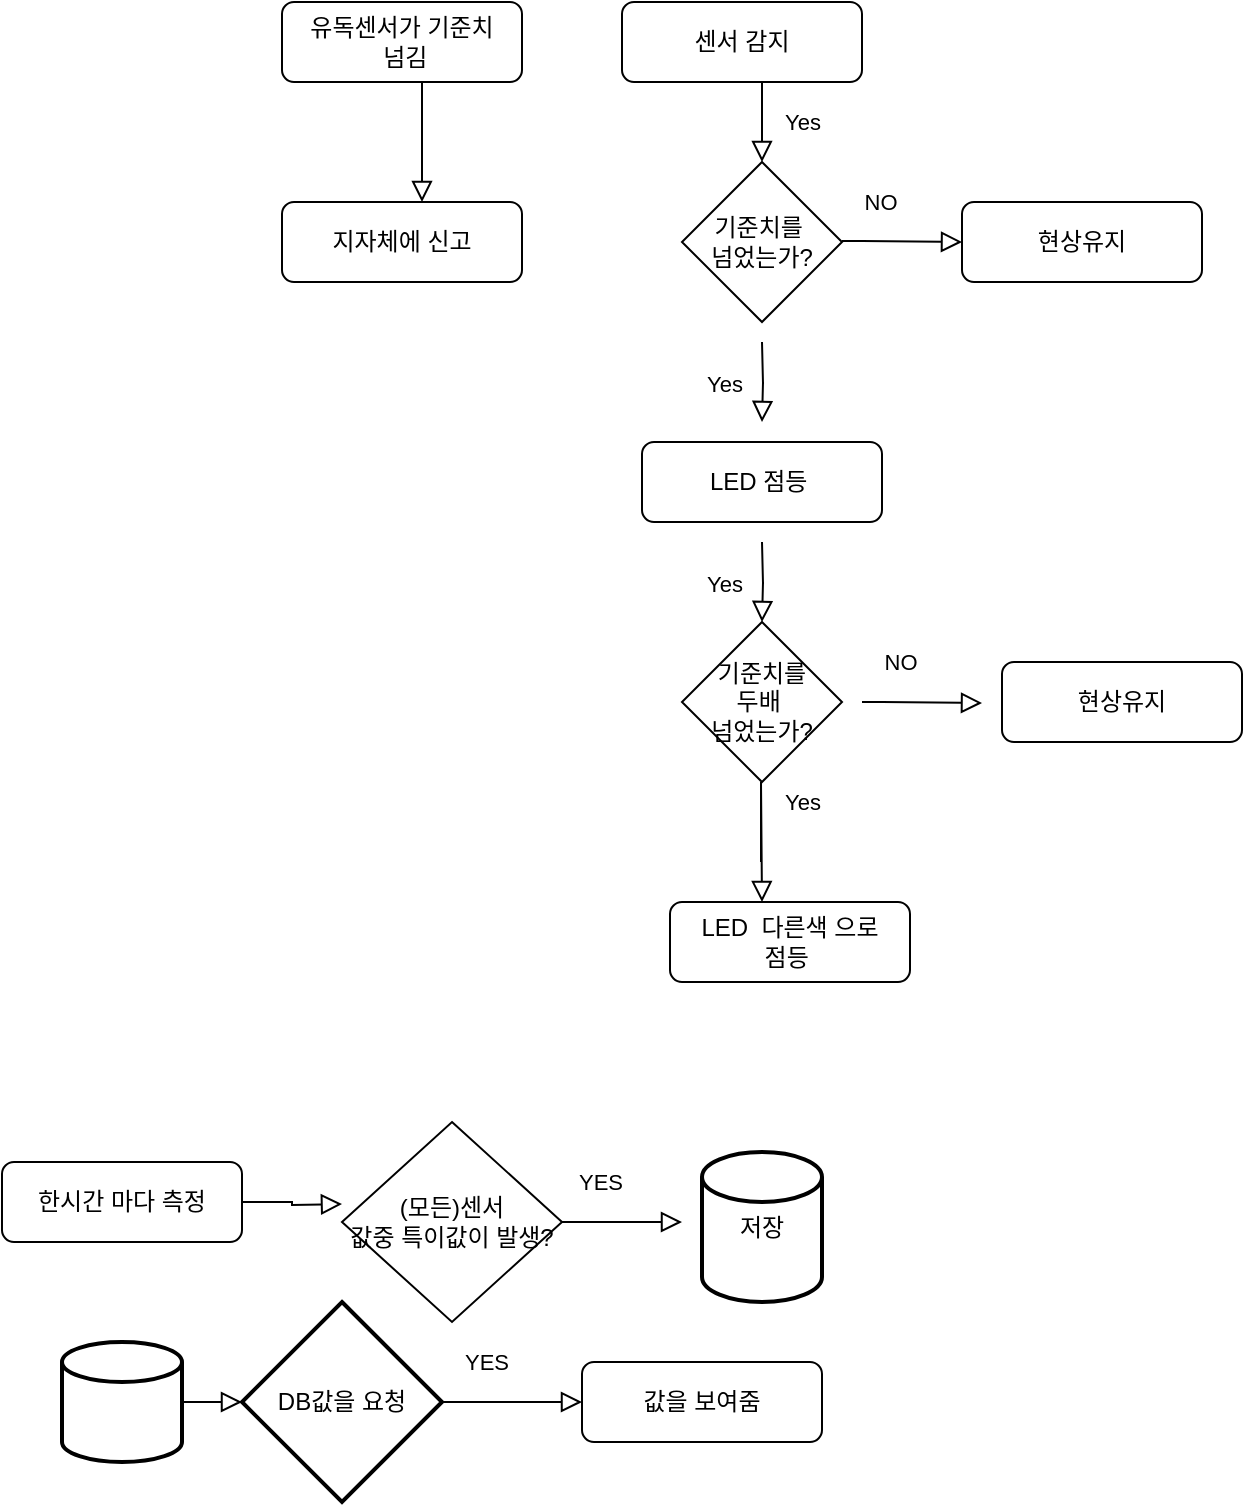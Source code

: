 <mxfile version="21.6.2" type="github">
  <diagram id="C5RBs43oDa-KdzZeNtuy" name="Page-1">
    <mxGraphModel dx="1434" dy="834" grid="1" gridSize="10" guides="1" tooltips="1" connect="1" arrows="1" fold="1" page="1" pageScale="1" pageWidth="827" pageHeight="1169" math="0" shadow="0">
      <root>
        <mxCell id="WIyWlLk6GJQsqaUBKTNV-0" />
        <mxCell id="WIyWlLk6GJQsqaUBKTNV-1" parent="WIyWlLk6GJQsqaUBKTNV-0" />
        <mxCell id="WIyWlLk6GJQsqaUBKTNV-2" value="" style="rounded=0;html=1;jettySize=auto;orthogonalLoop=1;fontSize=11;endArrow=block;endFill=0;endSize=8;strokeWidth=1;shadow=0;labelBackgroundColor=none;edgeStyle=orthogonalEdgeStyle;" parent="WIyWlLk6GJQsqaUBKTNV-1" source="WIyWlLk6GJQsqaUBKTNV-3" edge="1">
          <mxGeometry relative="1" as="geometry">
            <mxPoint x="230" y="180" as="targetPoint" />
            <Array as="points">
              <mxPoint x="230" y="150" />
              <mxPoint x="230" y="150" />
            </Array>
          </mxGeometry>
        </mxCell>
        <mxCell id="WIyWlLk6GJQsqaUBKTNV-3" value="유독센서가 기준치&lt;br&gt;&amp;nbsp;넘김" style="rounded=1;whiteSpace=wrap;html=1;fontSize=12;glass=0;strokeWidth=1;shadow=0;" parent="WIyWlLk6GJQsqaUBKTNV-1" vertex="1">
          <mxGeometry x="160" y="80" width="120" height="40" as="geometry" />
        </mxCell>
        <mxCell id="WIyWlLk6GJQsqaUBKTNV-4" value="Yes" style="rounded=0;html=1;jettySize=auto;orthogonalLoop=1;fontSize=11;endArrow=block;endFill=0;endSize=8;strokeWidth=1;shadow=0;labelBackgroundColor=none;edgeStyle=orthogonalEdgeStyle;" parent="WIyWlLk6GJQsqaUBKTNV-1" edge="1">
          <mxGeometry y="20" relative="1" as="geometry">
            <mxPoint as="offset" />
            <mxPoint x="400" y="120" as="sourcePoint" />
            <mxPoint x="400" y="160" as="targetPoint" />
            <Array as="points">
              <mxPoint x="400" y="160" />
              <mxPoint x="400" y="160" />
            </Array>
          </mxGeometry>
        </mxCell>
        <mxCell id="WIyWlLk6GJQsqaUBKTNV-7" value="LED 점등&amp;nbsp;" style="rounded=1;whiteSpace=wrap;html=1;fontSize=12;glass=0;strokeWidth=1;shadow=0;" parent="WIyWlLk6GJQsqaUBKTNV-1" vertex="1">
          <mxGeometry x="340" y="300" width="120" height="40" as="geometry" />
        </mxCell>
        <mxCell id="WIyWlLk6GJQsqaUBKTNV-11" value="지자체에 신고" style="rounded=1;whiteSpace=wrap;html=1;fontSize=12;glass=0;strokeWidth=1;shadow=0;" parent="WIyWlLk6GJQsqaUBKTNV-1" vertex="1">
          <mxGeometry x="160" y="180" width="120" height="40" as="geometry" />
        </mxCell>
        <mxCell id="WIyWlLk6GJQsqaUBKTNV-12" value="센서 감지" style="rounded=1;whiteSpace=wrap;html=1;fontSize=12;glass=0;strokeWidth=1;shadow=0;" parent="WIyWlLk6GJQsqaUBKTNV-1" vertex="1">
          <mxGeometry x="330" y="80" width="120" height="40" as="geometry" />
        </mxCell>
        <mxCell id="kXuWV4sIPibfsXfOx4F9-0" value="기준치를&amp;nbsp;&lt;br&gt;넘었는가?" style="rhombus;whiteSpace=wrap;html=1;" vertex="1" parent="WIyWlLk6GJQsqaUBKTNV-1">
          <mxGeometry x="360" y="160" width="80" height="80" as="geometry" />
        </mxCell>
        <mxCell id="kXuWV4sIPibfsXfOx4F9-1" value="Yes" style="rounded=0;html=1;jettySize=auto;orthogonalLoop=1;fontSize=11;endArrow=block;endFill=0;endSize=8;strokeWidth=1;shadow=0;labelBackgroundColor=none;edgeStyle=orthogonalEdgeStyle;" edge="1" parent="WIyWlLk6GJQsqaUBKTNV-1">
          <mxGeometry y="20" relative="1" as="geometry">
            <mxPoint as="offset" />
            <mxPoint x="400" y="250" as="sourcePoint" />
            <mxPoint x="400" y="290" as="targetPoint" />
          </mxGeometry>
        </mxCell>
        <mxCell id="kXuWV4sIPibfsXfOx4F9-3" value="NO" style="rounded=0;html=1;jettySize=auto;orthogonalLoop=1;fontSize=11;endArrow=block;endFill=0;endSize=8;strokeWidth=1;shadow=0;labelBackgroundColor=none;edgeStyle=orthogonalEdgeStyle;" edge="1" parent="WIyWlLk6GJQsqaUBKTNV-1">
          <mxGeometry x="-0.375" y="20" relative="1" as="geometry">
            <mxPoint as="offset" />
            <mxPoint x="440" y="199.5" as="sourcePoint" />
            <mxPoint x="500" y="200" as="targetPoint" />
            <Array as="points">
              <mxPoint x="450" y="199.5" />
            </Array>
          </mxGeometry>
        </mxCell>
        <mxCell id="kXuWV4sIPibfsXfOx4F9-4" value="현상유지" style="rounded=1;whiteSpace=wrap;html=1;fontSize=12;glass=0;strokeWidth=1;shadow=0;" vertex="1" parent="WIyWlLk6GJQsqaUBKTNV-1">
          <mxGeometry x="500" y="180" width="120" height="40" as="geometry" />
        </mxCell>
        <mxCell id="kXuWV4sIPibfsXfOx4F9-5" value="기준치를&lt;br&gt;두배&amp;nbsp;&lt;br&gt;넘었는가?" style="rhombus;whiteSpace=wrap;html=1;" vertex="1" parent="WIyWlLk6GJQsqaUBKTNV-1">
          <mxGeometry x="360" y="390" width="80" height="80" as="geometry" />
        </mxCell>
        <mxCell id="kXuWV4sIPibfsXfOx4F9-7" value="Yes" style="rounded=0;html=1;jettySize=auto;orthogonalLoop=1;fontSize=11;endArrow=block;endFill=0;endSize=8;strokeWidth=1;shadow=0;labelBackgroundColor=none;edgeStyle=orthogonalEdgeStyle;" edge="1" parent="WIyWlLk6GJQsqaUBKTNV-1">
          <mxGeometry y="20" relative="1" as="geometry">
            <mxPoint as="offset" />
            <mxPoint x="400" y="350" as="sourcePoint" />
            <mxPoint x="400" y="390" as="targetPoint" />
          </mxGeometry>
        </mxCell>
        <mxCell id="kXuWV4sIPibfsXfOx4F9-8" value="Yes" style="rounded=0;html=1;jettySize=auto;orthogonalLoop=1;fontSize=11;endArrow=block;endFill=0;endSize=8;strokeWidth=1;shadow=0;labelBackgroundColor=none;edgeStyle=orthogonalEdgeStyle;" edge="1" parent="WIyWlLk6GJQsqaUBKTNV-1">
          <mxGeometry y="20" relative="1" as="geometry">
            <mxPoint as="offset" />
            <mxPoint x="399.5" y="510" as="sourcePoint" />
            <mxPoint x="400" y="530" as="targetPoint" />
            <Array as="points">
              <mxPoint x="399.5" y="470" />
              <mxPoint x="399.5" y="470" />
            </Array>
          </mxGeometry>
        </mxCell>
        <mxCell id="kXuWV4sIPibfsXfOx4F9-9" value="LED&amp;nbsp; 다른색 으로 &lt;br&gt;점등&amp;nbsp;" style="rounded=1;whiteSpace=wrap;html=1;fontSize=12;glass=0;strokeWidth=1;shadow=0;" vertex="1" parent="WIyWlLk6GJQsqaUBKTNV-1">
          <mxGeometry x="354" y="530" width="120" height="40" as="geometry" />
        </mxCell>
        <mxCell id="kXuWV4sIPibfsXfOx4F9-10" value="NO" style="rounded=0;html=1;jettySize=auto;orthogonalLoop=1;fontSize=11;endArrow=block;endFill=0;endSize=8;strokeWidth=1;shadow=0;labelBackgroundColor=none;edgeStyle=orthogonalEdgeStyle;" edge="1" parent="WIyWlLk6GJQsqaUBKTNV-1">
          <mxGeometry x="-0.375" y="20" relative="1" as="geometry">
            <mxPoint as="offset" />
            <mxPoint x="450" y="430" as="sourcePoint" />
            <mxPoint x="510" y="430.5" as="targetPoint" />
            <Array as="points">
              <mxPoint x="460" y="430" />
            </Array>
          </mxGeometry>
        </mxCell>
        <mxCell id="kXuWV4sIPibfsXfOx4F9-11" value="현상유지" style="rounded=1;whiteSpace=wrap;html=1;fontSize=12;glass=0;strokeWidth=1;shadow=0;" vertex="1" parent="WIyWlLk6GJQsqaUBKTNV-1">
          <mxGeometry x="520" y="410" width="120" height="40" as="geometry" />
        </mxCell>
        <mxCell id="kXuWV4sIPibfsXfOx4F9-12" value="한시간 마다 측정" style="rounded=1;whiteSpace=wrap;html=1;fontSize=12;glass=0;strokeWidth=1;shadow=0;" vertex="1" parent="WIyWlLk6GJQsqaUBKTNV-1">
          <mxGeometry x="20" y="660" width="120" height="40" as="geometry" />
        </mxCell>
        <mxCell id="kXuWV4sIPibfsXfOx4F9-14" value="" style="rounded=0;html=1;jettySize=auto;orthogonalLoop=1;fontSize=11;endArrow=block;endFill=0;endSize=8;strokeWidth=1;shadow=0;labelBackgroundColor=none;edgeStyle=orthogonalEdgeStyle;exitX=1;exitY=0.5;exitDx=0;exitDy=0;" edge="1" parent="WIyWlLk6GJQsqaUBKTNV-1" source="kXuWV4sIPibfsXfOx4F9-12">
          <mxGeometry x="-0.375" y="20" relative="1" as="geometry">
            <mxPoint as="offset" />
            <mxPoint x="160" y="680" as="sourcePoint" />
            <mxPoint x="190" y="681" as="targetPoint" />
            <Array as="points" />
          </mxGeometry>
        </mxCell>
        <mxCell id="kXuWV4sIPibfsXfOx4F9-16" value="(모든)센서&lt;br&gt;값중 특이값이 발생?" style="rhombus;whiteSpace=wrap;html=1;" vertex="1" parent="WIyWlLk6GJQsqaUBKTNV-1">
          <mxGeometry x="190" y="640" width="110" height="100" as="geometry" />
        </mxCell>
        <mxCell id="kXuWV4sIPibfsXfOx4F9-17" value="YES" style="rounded=0;html=1;jettySize=auto;orthogonalLoop=1;fontSize=11;endArrow=block;endFill=0;endSize=8;strokeWidth=1;shadow=0;labelBackgroundColor=none;edgeStyle=orthogonalEdgeStyle;exitX=1;exitY=0.5;exitDx=0;exitDy=0;" edge="1" parent="WIyWlLk6GJQsqaUBKTNV-1" source="kXuWV4sIPibfsXfOx4F9-16">
          <mxGeometry x="-0.375" y="20" relative="1" as="geometry">
            <mxPoint as="offset" />
            <mxPoint x="320" y="680" as="sourcePoint" />
            <mxPoint x="360" y="690" as="targetPoint" />
            <Array as="points">
              <mxPoint x="340" y="690" />
              <mxPoint x="340" y="690" />
            </Array>
          </mxGeometry>
        </mxCell>
        <mxCell id="kXuWV4sIPibfsXfOx4F9-18" value="저장" style="strokeWidth=2;html=1;shape=mxgraph.flowchart.database;whiteSpace=wrap;" vertex="1" parent="WIyWlLk6GJQsqaUBKTNV-1">
          <mxGeometry x="370" y="655" width="60" height="75" as="geometry" />
        </mxCell>
        <mxCell id="kXuWV4sIPibfsXfOx4F9-19" value="" style="strokeWidth=2;html=1;shape=mxgraph.flowchart.database;whiteSpace=wrap;" vertex="1" parent="WIyWlLk6GJQsqaUBKTNV-1">
          <mxGeometry x="50" y="750" width="60" height="60" as="geometry" />
        </mxCell>
        <mxCell id="kXuWV4sIPibfsXfOx4F9-20" value="DB값을 요청" style="strokeWidth=2;html=1;shape=mxgraph.flowchart.decision;whiteSpace=wrap;" vertex="1" parent="WIyWlLk6GJQsqaUBKTNV-1">
          <mxGeometry x="140" y="730" width="100" height="100" as="geometry" />
        </mxCell>
        <mxCell id="kXuWV4sIPibfsXfOx4F9-21" value="" style="rounded=0;html=1;jettySize=auto;orthogonalLoop=1;fontSize=11;endArrow=block;endFill=0;endSize=8;strokeWidth=1;shadow=0;labelBackgroundColor=none;edgeStyle=orthogonalEdgeStyle;exitX=1;exitY=0.5;exitDx=0;exitDy=0;exitPerimeter=0;" edge="1" parent="WIyWlLk6GJQsqaUBKTNV-1" source="kXuWV4sIPibfsXfOx4F9-19" target="kXuWV4sIPibfsXfOx4F9-20">
          <mxGeometry x="-0.375" y="20" relative="1" as="geometry">
            <mxPoint as="offset" />
            <mxPoint x="140" y="740" as="sourcePoint" />
            <mxPoint x="130" y="780" as="targetPoint" />
            <Array as="points" />
          </mxGeometry>
        </mxCell>
        <mxCell id="kXuWV4sIPibfsXfOx4F9-22" value="값을 보여줌" style="rounded=1;whiteSpace=wrap;html=1;fontSize=12;glass=0;strokeWidth=1;shadow=0;" vertex="1" parent="WIyWlLk6GJQsqaUBKTNV-1">
          <mxGeometry x="310" y="760" width="120" height="40" as="geometry" />
        </mxCell>
        <mxCell id="kXuWV4sIPibfsXfOx4F9-23" value="YES" style="rounded=0;html=1;jettySize=auto;orthogonalLoop=1;fontSize=11;endArrow=block;endFill=0;endSize=8;strokeWidth=1;shadow=0;labelBackgroundColor=none;edgeStyle=orthogonalEdgeStyle;exitX=1;exitY=0.5;exitDx=0;exitDy=0;exitPerimeter=0;entryX=0;entryY=0.5;entryDx=0;entryDy=0;" edge="1" parent="WIyWlLk6GJQsqaUBKTNV-1" source="kXuWV4sIPibfsXfOx4F9-20" target="kXuWV4sIPibfsXfOx4F9-22">
          <mxGeometry x="-0.375" y="20" relative="1" as="geometry">
            <mxPoint as="offset" />
            <mxPoint x="280" y="780" as="sourcePoint" />
            <mxPoint x="340" y="780" as="targetPoint" />
            <Array as="points" />
          </mxGeometry>
        </mxCell>
      </root>
    </mxGraphModel>
  </diagram>
</mxfile>
